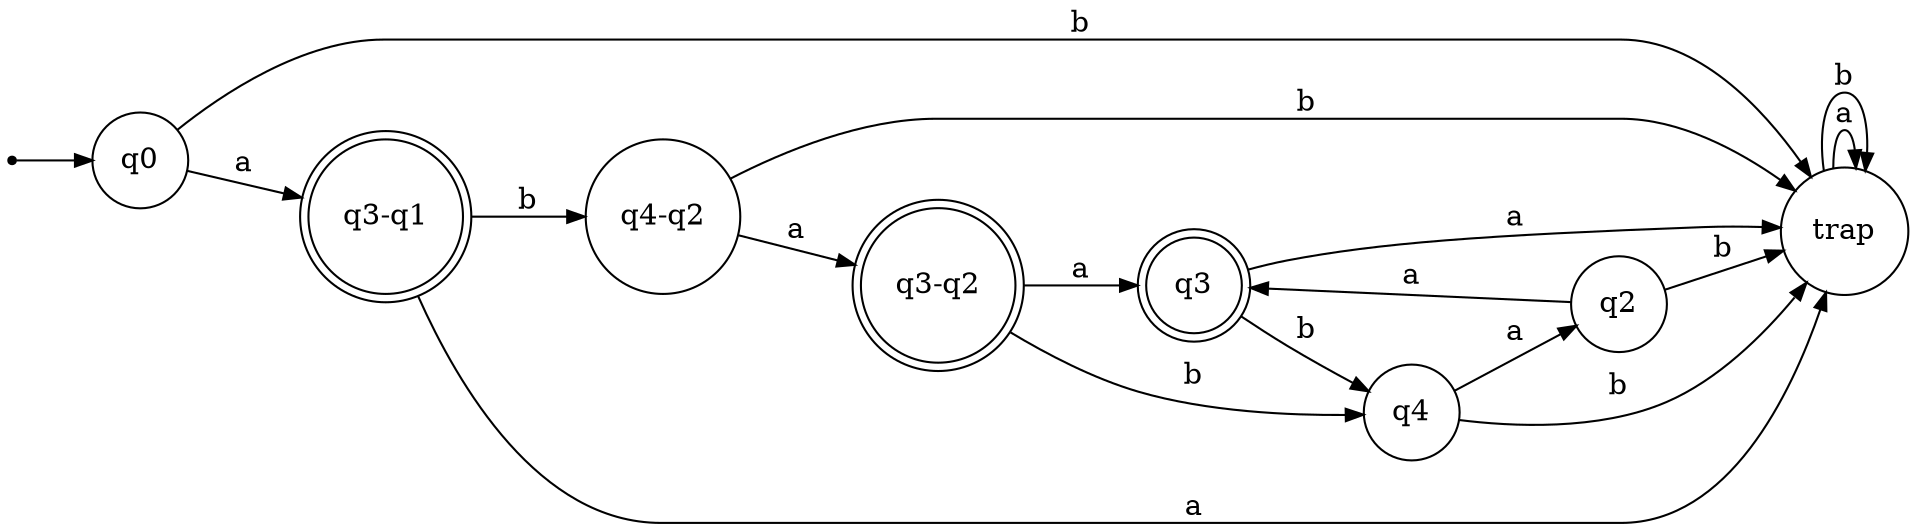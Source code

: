digraph {
	ranksep=0.5 size="(8, 8)"
	rankdir=LR
	Initial [label="" fontsize=14.0 shape=point]
	q0 [fontsize=14.0 shape=circle]
	q2 [fontsize=14.0 shape=circle]
	q3 [fontsize=14.0 shape=doublecircle]
	"q3-q1" [fontsize=14.0 shape=doublecircle]
	"q3-q2" [fontsize=14.0 shape=doublecircle]
	q4 [fontsize=14.0 shape=circle]
	"q4-q2" [fontsize=14.0 shape=circle]
	trap [fontsize=14.0 shape=circle]
	Initial -> q0 [arrowsize=0.85]
	q0 -> "q3-q1" [label=" a " arrowsize=0.85 fontsize=14.0]
	q0 -> trap [label=" b " arrowsize=0.85 fontsize=14.0]
	trap -> trap [label=" a " arrowsize=0.85 fontsize=14.0]
	trap -> trap [label=" b " arrowsize=0.85 fontsize=14.0]
	"q3-q1" -> trap [label=" a " arrowsize=0.85 fontsize=14.0]
	"q3-q1" -> "q4-q2" [label=" b " arrowsize=0.85 fontsize=14.0]
	"q4-q2" -> "q3-q2" [label=" a " arrowsize=0.85 fontsize=14.0]
	"q4-q2" -> trap [label=" b " arrowsize=0.85 fontsize=14.0]
	"q3-q2" -> q3 [label=" a " arrowsize=0.85 fontsize=14.0]
	"q3-q2" -> q4 [label=" b " arrowsize=0.85 fontsize=14.0]
	q3 -> trap [label=" a " arrowsize=0.85 fontsize=14.0]
	q3 -> q4 [label=" b " arrowsize=0.85 fontsize=14.0]
	q4 -> q2 [label=" a " arrowsize=0.85 fontsize=14.0]
	q4 -> trap [label=" b " arrowsize=0.85 fontsize=14.0]
	q2 -> q3 [label=" a " arrowsize=0.85 fontsize=14.0]
	q2 -> trap [label=" b " arrowsize=0.85 fontsize=14.0]
}
